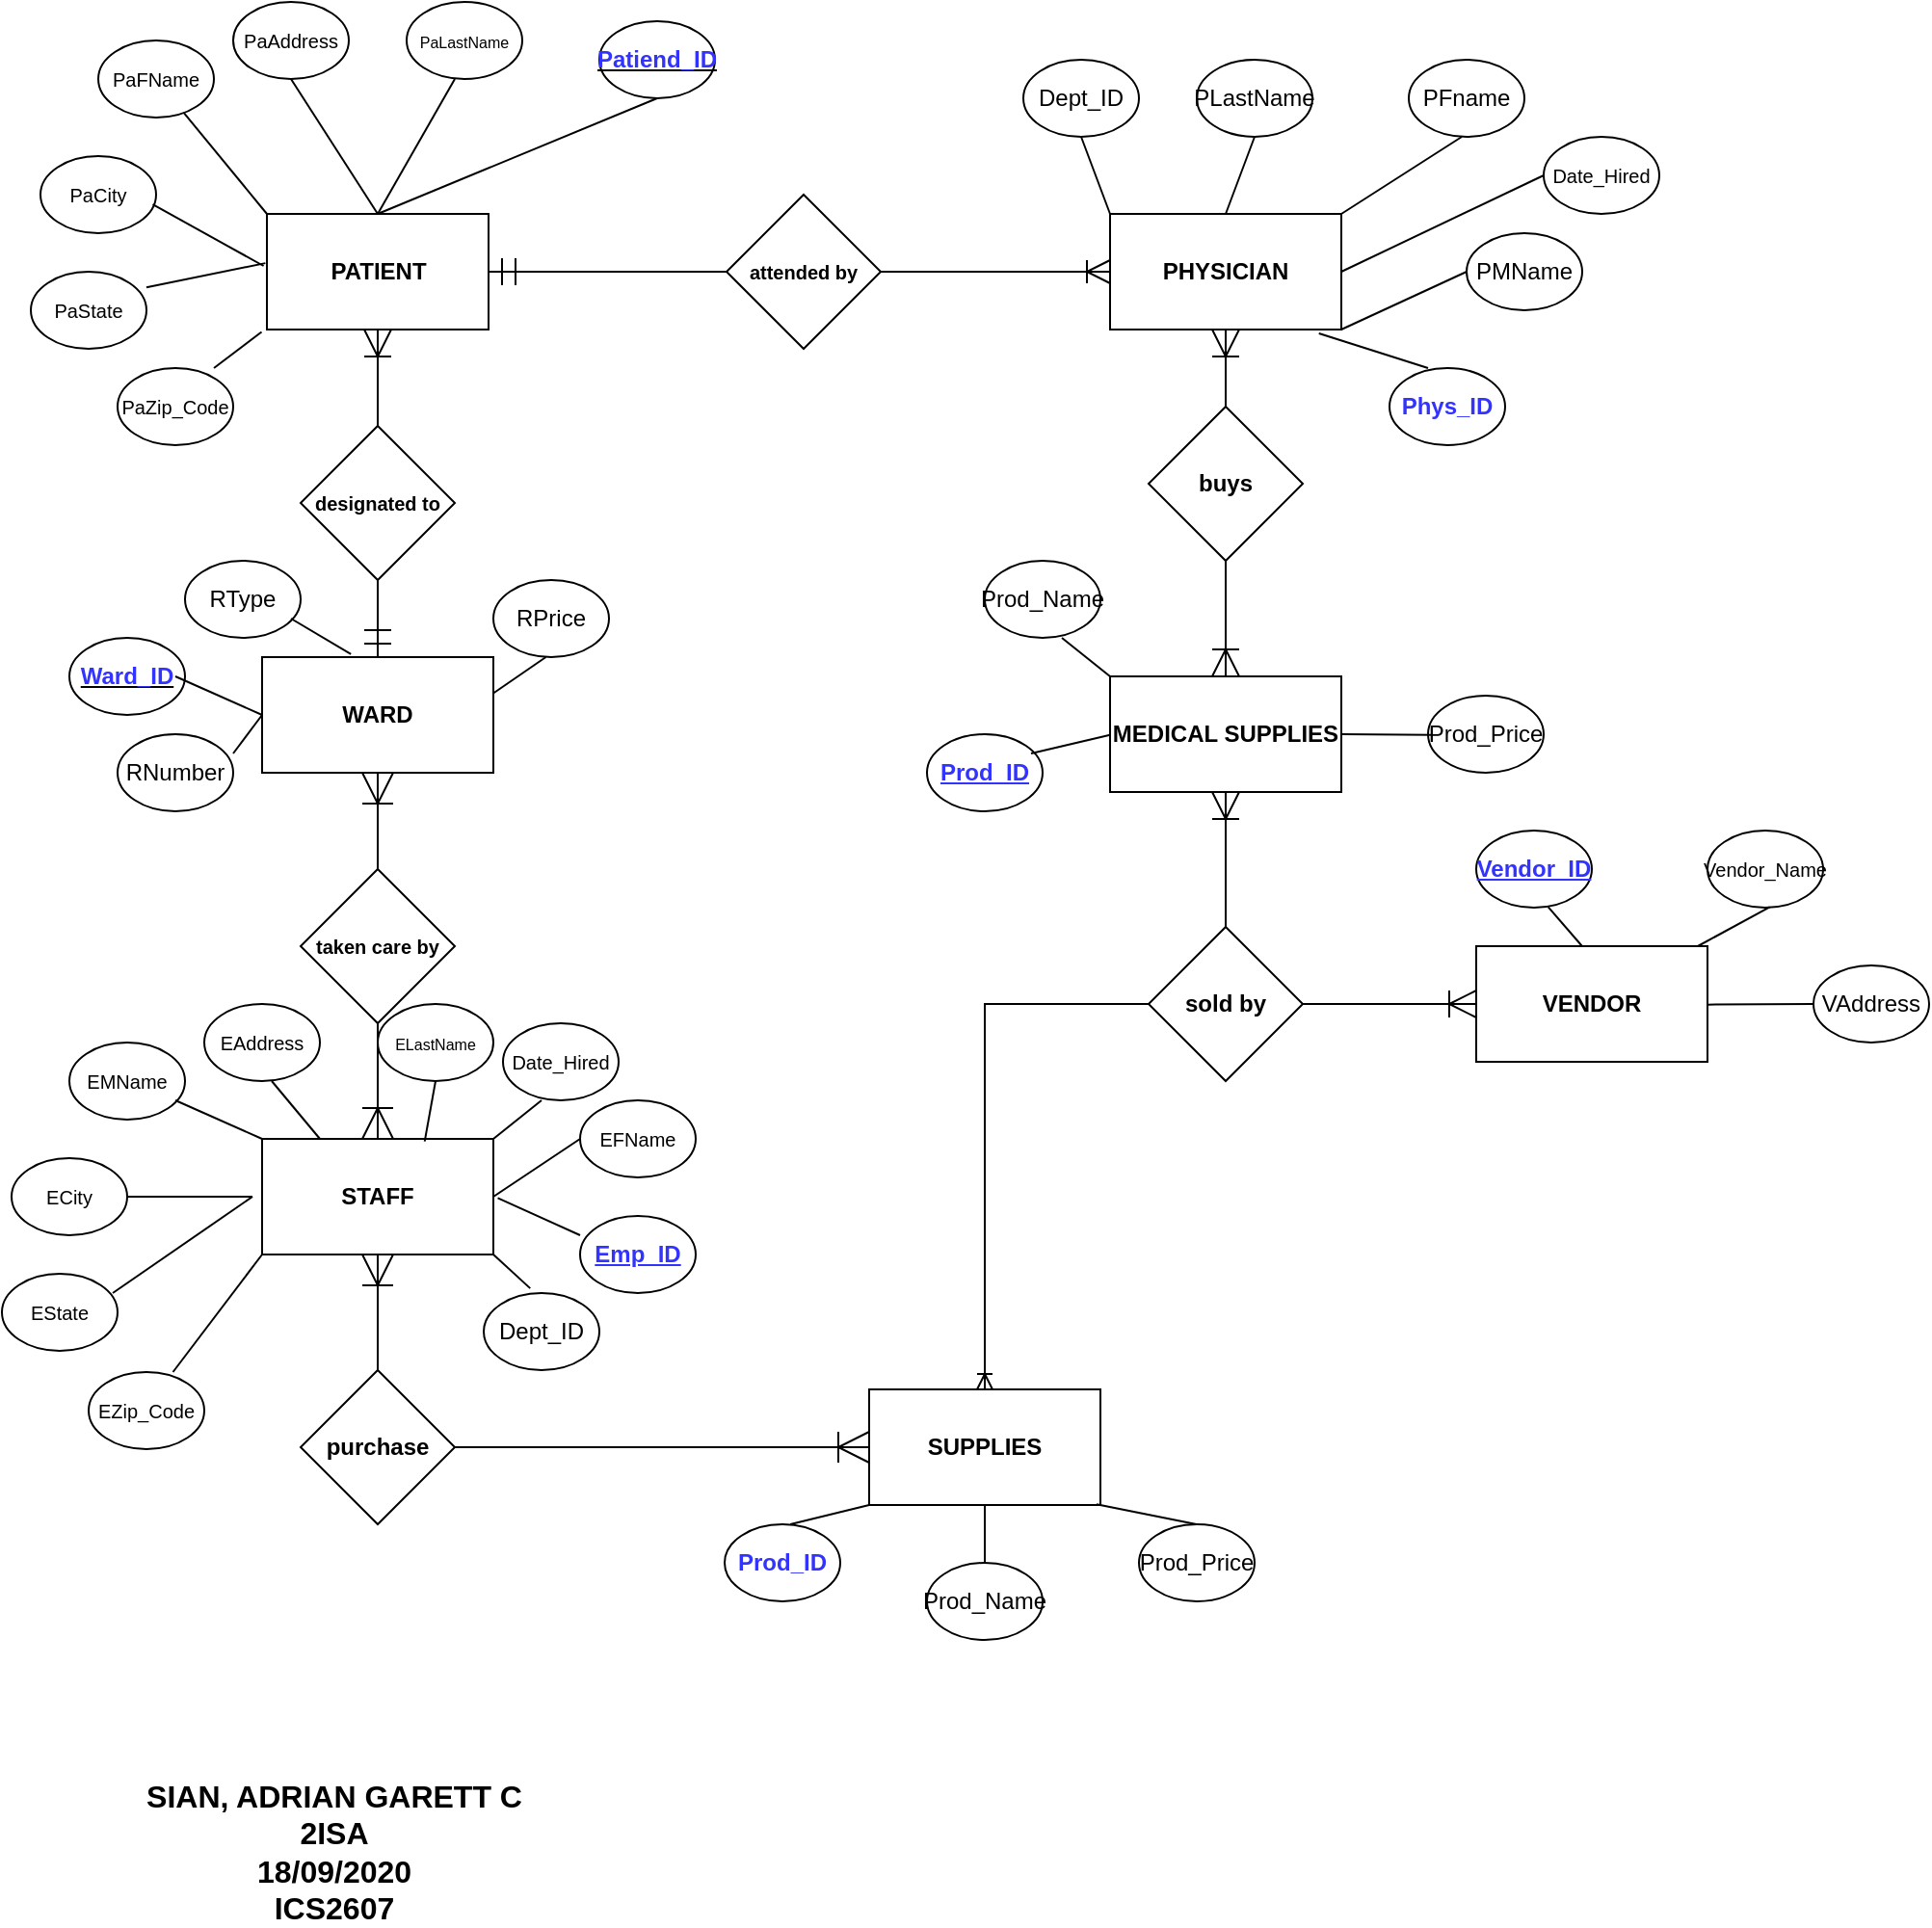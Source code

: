 <mxfile version="13.6.9" type="github"><diagram id="q1wp1DKyeS2xGu0oVxRe" name="Page-1"><mxGraphModel dx="813" dy="407" grid="1" gridSize="10" guides="1" tooltips="1" connect="1" arrows="1" fold="1" page="1" pageScale="1" pageWidth="1050" pageHeight="1100" math="0" shadow="0" extFonts="Permanent Marker^https://fonts.googleapis.com/css?family=Permanent+Marker"><root><mxCell id="0"/><mxCell id="1" parent="0"/><mxCell id="ufrBZIe7v6ch0GCvhATr-1" value="&lt;b&gt;PATIENT&lt;/b&gt;" style="rounded=0;whiteSpace=wrap;html=1;" vertex="1" parent="1"><mxGeometry x="147.5" y="140" width="115" height="60" as="geometry"/></mxCell><mxCell id="ufrBZIe7v6ch0GCvhATr-5" value="" style="edgeStyle=orthogonalEdgeStyle;rounded=0;orthogonalLoop=1;jettySize=auto;html=1;endArrow=ERoneToMany;endFill=0;startSize=17;endSize=10;" edge="1" parent="1" source="ufrBZIe7v6ch0GCvhATr-2" target="ufrBZIe7v6ch0GCvhATr-4"><mxGeometry relative="1" as="geometry"/></mxCell><mxCell id="ufrBZIe7v6ch0GCvhATr-6" style="edgeStyle=orthogonalEdgeStyle;rounded=0;jumpStyle=none;orthogonalLoop=1;jettySize=auto;html=1;entryX=1;entryY=0.5;entryDx=0;entryDy=0;shadow=0;endArrow=ERmandOne;endFill=0;strokeColor=#000000;endSize=12;" edge="1" parent="1" source="ufrBZIe7v6ch0GCvhATr-2" target="ufrBZIe7v6ch0GCvhATr-1"><mxGeometry relative="1" as="geometry"/></mxCell><mxCell id="ufrBZIe7v6ch0GCvhATr-2" value="&lt;span style=&quot;font-size: 10px&quot;&gt;&lt;b&gt;attended by&lt;/b&gt;&lt;/span&gt;" style="rhombus;whiteSpace=wrap;html=1;rounded=0;" vertex="1" parent="1"><mxGeometry x="386" y="130" width="80" height="80" as="geometry"/></mxCell><mxCell id="ufrBZIe7v6ch0GCvhATr-4" value="&lt;b&gt;PHYSICIAN&lt;/b&gt;" style="whiteSpace=wrap;html=1;rounded=0;" vertex="1" parent="1"><mxGeometry x="585" y="140" width="120" height="60" as="geometry"/></mxCell><mxCell id="ufrBZIe7v6ch0GCvhATr-15" style="edgeStyle=orthogonalEdgeStyle;rounded=0;jumpStyle=none;orthogonalLoop=1;jettySize=auto;html=1;entryX=0.5;entryY=1;entryDx=0;entryDy=0;shadow=0;endArrow=ERoneToMany;endFill=0;strokeColor=#000000;endSize=12;" edge="1" parent="1" source="ufrBZIe7v6ch0GCvhATr-11" target="ufrBZIe7v6ch0GCvhATr-1"><mxGeometry relative="1" as="geometry"/></mxCell><mxCell id="ufrBZIe7v6ch0GCvhATr-20" value="" style="edgeStyle=orthogonalEdgeStyle;rounded=0;jumpStyle=none;orthogonalLoop=1;jettySize=auto;html=1;shadow=0;endArrow=ERmandOne;endFill=0;strokeColor=#000000;endSize=12;" edge="1" parent="1" source="ufrBZIe7v6ch0GCvhATr-11" target="ufrBZIe7v6ch0GCvhATr-19"><mxGeometry relative="1" as="geometry"/></mxCell><mxCell id="ufrBZIe7v6ch0GCvhATr-11" value="&lt;b&gt;&lt;font style=&quot;font-size: 10px&quot;&gt;designated to&lt;/font&gt;&lt;/b&gt;" style="rhombus;whiteSpace=wrap;html=1;rounded=0;" vertex="1" parent="1"><mxGeometry x="165" y="250" width="80" height="80" as="geometry"/></mxCell><mxCell id="ufrBZIe7v6ch0GCvhATr-19" value="&lt;b&gt;WARD&lt;/b&gt;" style="whiteSpace=wrap;html=1;rounded=0;" vertex="1" parent="1"><mxGeometry x="145" y="370" width="120" height="60" as="geometry"/></mxCell><mxCell id="ufrBZIe7v6ch0GCvhATr-23" style="edgeStyle=orthogonalEdgeStyle;rounded=0;jumpStyle=none;orthogonalLoop=1;jettySize=auto;html=1;entryX=0.5;entryY=1;entryDx=0;entryDy=0;shadow=0;endArrow=ERoneToMany;endFill=0;strokeColor=#000000;endSize=14;" edge="1" parent="1" source="ufrBZIe7v6ch0GCvhATr-21" target="ufrBZIe7v6ch0GCvhATr-19"><mxGeometry relative="1" as="geometry"/></mxCell><mxCell id="ufrBZIe7v6ch0GCvhATr-26" value="" style="edgeStyle=orthogonalEdgeStyle;rounded=0;jumpStyle=none;orthogonalLoop=1;jettySize=auto;html=1;shadow=0;endArrow=ERoneToMany;endFill=0;strokeColor=#000000;endSize=14;" edge="1" parent="1" source="ufrBZIe7v6ch0GCvhATr-21" target="ufrBZIe7v6ch0GCvhATr-25"><mxGeometry relative="1" as="geometry"/></mxCell><mxCell id="ufrBZIe7v6ch0GCvhATr-21" value="&lt;font style=&quot;font-size: 10px&quot;&gt;taken care by&lt;/font&gt;" style="rhombus;whiteSpace=wrap;html=1;rounded=0;fontStyle=1" vertex="1" parent="1"><mxGeometry x="165" y="480" width="80" height="80" as="geometry"/></mxCell><mxCell id="ufrBZIe7v6ch0GCvhATr-25" value="STAFF" style="whiteSpace=wrap;html=1;rounded=0;fontStyle=1;" vertex="1" parent="1"><mxGeometry x="145" y="620" width="120" height="60" as="geometry"/></mxCell><mxCell id="ufrBZIe7v6ch0GCvhATr-56" style="edgeStyle=orthogonalEdgeStyle;rounded=0;jumpStyle=none;orthogonalLoop=1;jettySize=auto;html=1;shadow=0;startSize=17;endArrow=ERoneToMany;endFill=0;endSize=12;strokeColor=#000000;" edge="1" parent="1" source="ufrBZIe7v6ch0GCvhATr-35" target="ufrBZIe7v6ch0GCvhATr-38"><mxGeometry relative="1" as="geometry"/></mxCell><mxCell id="ufrBZIe7v6ch0GCvhATr-57" style="edgeStyle=orthogonalEdgeStyle;rounded=0;jumpStyle=none;orthogonalLoop=1;jettySize=auto;html=1;entryX=0.5;entryY=1;entryDx=0;entryDy=0;shadow=0;startSize=17;endArrow=ERoneToMany;endFill=0;endSize=12;strokeColor=#000000;" edge="1" parent="1" source="ufrBZIe7v6ch0GCvhATr-35" target="ufrBZIe7v6ch0GCvhATr-4"><mxGeometry relative="1" as="geometry"/></mxCell><mxCell id="ufrBZIe7v6ch0GCvhATr-35" value="&lt;b&gt;buys&lt;/b&gt;" style="rhombus;whiteSpace=wrap;html=1;rounded=0;" vertex="1" parent="1"><mxGeometry x="605" y="240" width="80" height="80" as="geometry"/></mxCell><mxCell id="ufrBZIe7v6ch0GCvhATr-38" value="&lt;b&gt;MEDICAL SUPPLIES&lt;/b&gt;" style="rounded=0;whiteSpace=wrap;html=1;strokeColor=#000000;" vertex="1" parent="1"><mxGeometry x="585" y="380" width="120" height="60" as="geometry"/></mxCell><mxCell id="ufrBZIe7v6ch0GCvhATr-45" value="" style="edgeStyle=orthogonalEdgeStyle;rounded=0;jumpStyle=none;orthogonalLoop=1;jettySize=auto;html=1;shadow=0;endArrow=ERoneToMany;endFill=0;strokeColor=#000000;endSize=12;" edge="1" parent="1" source="ufrBZIe7v6ch0GCvhATr-41" target="ufrBZIe7v6ch0GCvhATr-44"><mxGeometry relative="1" as="geometry"/></mxCell><mxCell id="ufrBZIe7v6ch0GCvhATr-53" style="edgeStyle=orthogonalEdgeStyle;rounded=0;jumpStyle=none;orthogonalLoop=1;jettySize=auto;html=1;shadow=0;endArrow=ERoneToMany;endFill=0;strokeColor=#000000;" edge="1" parent="1" source="ufrBZIe7v6ch0GCvhATr-41" target="ufrBZIe7v6ch0GCvhATr-51"><mxGeometry relative="1" as="geometry"/></mxCell><mxCell id="ufrBZIe7v6ch0GCvhATr-55" style="edgeStyle=orthogonalEdgeStyle;rounded=0;jumpStyle=none;orthogonalLoop=1;jettySize=auto;html=1;entryX=0.5;entryY=1;entryDx=0;entryDy=0;shadow=0;endArrow=ERoneToMany;endFill=0;strokeColor=#000000;endSize=12;" edge="1" parent="1" source="ufrBZIe7v6ch0GCvhATr-41" target="ufrBZIe7v6ch0GCvhATr-38"><mxGeometry relative="1" as="geometry"/></mxCell><mxCell id="ufrBZIe7v6ch0GCvhATr-41" value="&lt;b&gt;sold by&lt;/b&gt;" style="rhombus;whiteSpace=wrap;html=1;rounded=0;" vertex="1" parent="1"><mxGeometry x="605" y="510" width="80" height="80" as="geometry"/></mxCell><mxCell id="ufrBZIe7v6ch0GCvhATr-44" value="VENDOR" style="whiteSpace=wrap;html=1;rounded=0;fontStyle=1" vertex="1" parent="1"><mxGeometry x="775" y="520" width="120" height="60" as="geometry"/></mxCell><mxCell id="ufrBZIe7v6ch0GCvhATr-52" value="" style="edgeStyle=orthogonalEdgeStyle;rounded=0;jumpStyle=none;orthogonalLoop=1;jettySize=auto;html=1;shadow=0;endArrow=ERoneToMany;endFill=0;strokeColor=#000000;endSize=14;" edge="1" parent="1" source="ufrBZIe7v6ch0GCvhATr-48" target="ufrBZIe7v6ch0GCvhATr-51"><mxGeometry relative="1" as="geometry"/></mxCell><mxCell id="ufrBZIe7v6ch0GCvhATr-54" style="edgeStyle=orthogonalEdgeStyle;rounded=0;jumpStyle=none;orthogonalLoop=1;jettySize=auto;html=1;entryX=0.5;entryY=1;entryDx=0;entryDy=0;shadow=0;endArrow=ERoneToMany;endFill=0;strokeColor=#000000;endSize=14;" edge="1" parent="1" source="ufrBZIe7v6ch0GCvhATr-48" target="ufrBZIe7v6ch0GCvhATr-25"><mxGeometry relative="1" as="geometry"/></mxCell><mxCell id="ufrBZIe7v6ch0GCvhATr-48" value="purchase" style="rhombus;whiteSpace=wrap;html=1;rounded=0;fontStyle=1;" vertex="1" parent="1"><mxGeometry x="165" y="740" width="80" height="80" as="geometry"/></mxCell><mxCell id="ufrBZIe7v6ch0GCvhATr-51" value="SUPPLIES" style="whiteSpace=wrap;html=1;rounded=0;fontStyle=1;" vertex="1" parent="1"><mxGeometry x="460" y="750" width="120" height="60" as="geometry"/></mxCell><mxCell id="ufrBZIe7v6ch0GCvhATr-59" value="&lt;u&gt;&lt;font color=&quot;#3333ff&quot;&gt;Patiend_ID&lt;/font&gt;&lt;/u&gt;" style="ellipse;whiteSpace=wrap;html=1;strokeColor=#000000;fontStyle=1" vertex="1" parent="1"><mxGeometry x="320" y="40" width="60" height="40" as="geometry"/></mxCell><mxCell id="ufrBZIe7v6ch0GCvhATr-60" value="&lt;font style=&quot;font-size: 10px&quot;&gt;PaFName&lt;/font&gt;" style="ellipse;whiteSpace=wrap;html=1;strokeColor=#000000;fontStyle=0" vertex="1" parent="1"><mxGeometry x="60" y="50" width="60" height="40" as="geometry"/></mxCell><mxCell id="ufrBZIe7v6ch0GCvhATr-63" value="&lt;font style=&quot;font-size: 8px&quot;&gt;&lt;span&gt;PaLastName&lt;/span&gt;&lt;/font&gt;" style="ellipse;whiteSpace=wrap;html=1;strokeColor=#000000;fontStyle=0" vertex="1" parent="1"><mxGeometry x="220" y="30" width="60" height="40" as="geometry"/></mxCell><mxCell id="ufrBZIe7v6ch0GCvhATr-64" value="&lt;font style=&quot;font-size: 10px&quot;&gt;PaAddress&lt;/font&gt;" style="ellipse;whiteSpace=wrap;html=1;strokeColor=#000000;fontStyle=0" vertex="1" parent="1"><mxGeometry x="130" y="30" width="60" height="40" as="geometry"/></mxCell><mxCell id="ufrBZIe7v6ch0GCvhATr-65" value="&lt;font style=&quot;font-size: 10px&quot;&gt;PaCity&lt;/font&gt;" style="ellipse;whiteSpace=wrap;html=1;strokeColor=#000000;fontStyle=0" vertex="1" parent="1"><mxGeometry x="30" y="110" width="60" height="40" as="geometry"/></mxCell><mxCell id="ufrBZIe7v6ch0GCvhATr-66" value="&lt;font style=&quot;font-size: 10px&quot;&gt;PaState&lt;br&gt;&lt;/font&gt;" style="ellipse;whiteSpace=wrap;html=1;strokeColor=#000000;fontStyle=0" vertex="1" parent="1"><mxGeometry x="25" y="170" width="60" height="40" as="geometry"/></mxCell><mxCell id="ufrBZIe7v6ch0GCvhATr-67" value="&lt;font style=&quot;font-size: 10px&quot;&gt;PaZip_Code&lt;br&gt;&lt;/font&gt;" style="ellipse;whiteSpace=wrap;html=1;strokeColor=#000000;fontStyle=0" vertex="1" parent="1"><mxGeometry x="70" y="220" width="60" height="40" as="geometry"/></mxCell><mxCell id="ufrBZIe7v6ch0GCvhATr-95" value="" style="endArrow=none;html=1;shadow=0;strokeColor=#000000;exitX=0.5;exitY=1;exitDx=0;exitDy=0;entryX=0.5;entryY=0;entryDx=0;entryDy=0;endFill=0;" edge="1" parent="1" source="ufrBZIe7v6ch0GCvhATr-64" target="ufrBZIe7v6ch0GCvhATr-1"><mxGeometry width="50" height="50" relative="1" as="geometry"><mxPoint x="160" y="140" as="sourcePoint"/><mxPoint x="210" y="90" as="targetPoint"/></mxGeometry></mxCell><mxCell id="ufrBZIe7v6ch0GCvhATr-97" value="" style="endArrow=none;html=1;shadow=0;strokeColor=#000000;exitX=0.5;exitY=1;exitDx=0;exitDy=0;entryX=0.5;entryY=0;entryDx=0;entryDy=0;endFill=0;" edge="1" parent="1" target="ufrBZIe7v6ch0GCvhATr-1"><mxGeometry width="50" height="50" relative="1" as="geometry"><mxPoint x="245" y="70" as="sourcePoint"/><mxPoint x="292.5" y="140.0" as="targetPoint"/></mxGeometry></mxCell><mxCell id="ufrBZIe7v6ch0GCvhATr-98" value="" style="endArrow=none;html=1;shadow=0;strokeColor=#000000;exitX=0.5;exitY=1;exitDx=0;exitDy=0;entryX=0.5;entryY=0;entryDx=0;entryDy=0;endFill=0;" edge="1" parent="1" target="ufrBZIe7v6ch0GCvhATr-1"><mxGeometry width="50" height="50" relative="1" as="geometry"><mxPoint x="350" y="80" as="sourcePoint"/><mxPoint x="397.5" y="150.0" as="targetPoint"/></mxGeometry></mxCell><mxCell id="ufrBZIe7v6ch0GCvhATr-99" value="" style="endArrow=none;html=1;shadow=0;strokeColor=#000000;entryX=0;entryY=0;entryDx=0;entryDy=0;endFill=0;" edge="1" parent="1" source="ufrBZIe7v6ch0GCvhATr-60" target="ufrBZIe7v6ch0GCvhATr-1"><mxGeometry width="50" height="50" relative="1" as="geometry"><mxPoint x="110" y="80" as="sourcePoint"/><mxPoint x="157.5" y="150.0" as="targetPoint"/></mxGeometry></mxCell><mxCell id="ufrBZIe7v6ch0GCvhATr-100" value="" style="endArrow=none;html=1;shadow=0;strokeColor=#000000;entryX=-0.015;entryY=0.45;entryDx=0;entryDy=0;endFill=0;entryPerimeter=0;exitX=0.971;exitY=0.627;exitDx=0;exitDy=0;exitPerimeter=0;" edge="1" parent="1" source="ufrBZIe7v6ch0GCvhATr-65" target="ufrBZIe7v6ch0GCvhATr-1"><mxGeometry width="50" height="50" relative="1" as="geometry"><mxPoint x="90.001" y="129.996" as="sourcePoint"/><mxPoint x="135.04" y="182.66" as="targetPoint"/></mxGeometry></mxCell><mxCell id="ufrBZIe7v6ch0GCvhATr-101" value="" style="endArrow=none;html=1;shadow=0;strokeColor=#000000;endFill=0;exitX=0.971;exitY=0.627;exitDx=0;exitDy=0;exitPerimeter=0;entryX=-0.007;entryY=0.426;entryDx=0;entryDy=0;entryPerimeter=0;" edge="1" parent="1" target="ufrBZIe7v6ch0GCvhATr-1"><mxGeometry width="50" height="50" relative="1" as="geometry"><mxPoint x="84.98" y="178.08" as="sourcePoint"/><mxPoint x="145" y="170" as="targetPoint"/></mxGeometry></mxCell><mxCell id="ufrBZIe7v6ch0GCvhATr-102" value="" style="endArrow=none;html=1;shadow=0;strokeColor=#000000;entryX=-0.024;entryY=1.021;entryDx=0;entryDy=0;endFill=0;entryPerimeter=0;exitX=0.971;exitY=0.627;exitDx=0;exitDy=0;exitPerimeter=0;" edge="1" parent="1" target="ufrBZIe7v6ch0GCvhATr-1"><mxGeometry width="50" height="50" relative="1" as="geometry"><mxPoint x="120.0" y="220.0" as="sourcePoint"/><mxPoint x="180.015" y="251.92" as="targetPoint"/></mxGeometry></mxCell><mxCell id="ufrBZIe7v6ch0GCvhATr-103" value="&lt;u&gt;&lt;font color=&quot;#3333ff&quot;&gt;&lt;span&gt;Ward_ID&lt;/span&gt;&lt;/font&gt;&lt;/u&gt;" style="ellipse;whiteSpace=wrap;html=1;strokeColor=#000000;fontStyle=1" vertex="1" parent="1"><mxGeometry x="45" y="360" width="60" height="40" as="geometry"/></mxCell><mxCell id="ufrBZIe7v6ch0GCvhATr-104" value="RNumber" style="ellipse;whiteSpace=wrap;html=1;strokeColor=#000000;fontStyle=0" vertex="1" parent="1"><mxGeometry x="70" y="410" width="60" height="40" as="geometry"/></mxCell><mxCell id="ufrBZIe7v6ch0GCvhATr-105" value="RType" style="ellipse;whiteSpace=wrap;html=1;strokeColor=#000000;" vertex="1" parent="1"><mxGeometry x="105" y="320" width="60" height="40" as="geometry"/></mxCell><mxCell id="ufrBZIe7v6ch0GCvhATr-106" value="RPrice" style="ellipse;whiteSpace=wrap;html=1;strokeColor=#000000;" vertex="1" parent="1"><mxGeometry x="265" y="330" width="60" height="40" as="geometry"/></mxCell><mxCell id="ufrBZIe7v6ch0GCvhATr-107" value="" style="endArrow=none;html=1;shadow=0;strokeColor=#000000;entryX=-0.024;entryY=1.021;entryDx=0;entryDy=0;endFill=0;entryPerimeter=0;exitX=0.971;exitY=0.627;exitDx=0;exitDy=0;exitPerimeter=0;" edge="1" parent="1"><mxGeometry width="50" height="50" relative="1" as="geometry"><mxPoint x="265" y="388.74" as="sourcePoint"/><mxPoint x="292.24" y="370" as="targetPoint"/></mxGeometry></mxCell><mxCell id="ufrBZIe7v6ch0GCvhATr-108" value="" style="endArrow=none;html=1;shadow=0;strokeColor=#000000;endFill=0;exitX=0.971;exitY=0.627;exitDx=0;exitDy=0;exitPerimeter=0;entryX=0;entryY=0.5;entryDx=0;entryDy=0;" edge="1" parent="1" target="ufrBZIe7v6ch0GCvhATr-19"><mxGeometry width="50" height="50" relative="1" as="geometry"><mxPoint x="100" y="380" as="sourcePoint"/><mxPoint x="140" y="400" as="targetPoint"/></mxGeometry></mxCell><mxCell id="ufrBZIe7v6ch0GCvhATr-109" value="" style="endArrow=none;html=1;shadow=0;strokeColor=#000000;endFill=0;exitX=0.971;exitY=0.627;exitDx=0;exitDy=0;exitPerimeter=0;entryX=0.384;entryY=-0.026;entryDx=0;entryDy=0;entryPerimeter=0;" edge="1" parent="1" target="ufrBZIe7v6ch0GCvhATr-19"><mxGeometry width="50" height="50" relative="1" as="geometry"><mxPoint x="160" y="350" as="sourcePoint"/><mxPoint x="200" y="370" as="targetPoint"/></mxGeometry></mxCell><mxCell id="ufrBZIe7v6ch0GCvhATr-110" value="" style="endArrow=none;html=1;shadow=0;strokeColor=#000000;endFill=0;exitX=0.971;exitY=0.627;exitDx=0;exitDy=0;exitPerimeter=0;entryX=0;entryY=0.5;entryDx=0;entryDy=0;" edge="1" parent="1" target="ufrBZIe7v6ch0GCvhATr-19"><mxGeometry width="50" height="50" relative="1" as="geometry"><mxPoint x="130" y="420" as="sourcePoint"/><mxPoint x="170" y="440" as="targetPoint"/></mxGeometry></mxCell><mxCell id="ufrBZIe7v6ch0GCvhATr-111" value="&lt;font style=&quot;font-size: 10px&quot;&gt;EMName&lt;/font&gt;" style="ellipse;whiteSpace=wrap;html=1;strokeColor=#000000;fontStyle=0" vertex="1" parent="1"><mxGeometry x="45" y="570" width="60" height="40" as="geometry"/></mxCell><mxCell id="ufrBZIe7v6ch0GCvhATr-112" value="&lt;font style=&quot;font-size: 8px&quot;&gt;&lt;span&gt;ELastName&lt;/span&gt;&lt;/font&gt;" style="ellipse;whiteSpace=wrap;html=1;strokeColor=#000000;fontStyle=0" vertex="1" parent="1"><mxGeometry x="205" y="550" width="60" height="40" as="geometry"/></mxCell><mxCell id="ufrBZIe7v6ch0GCvhATr-113" value="&lt;font style=&quot;font-size: 10px&quot;&gt;EAddress&lt;/font&gt;" style="ellipse;whiteSpace=wrap;html=1;strokeColor=#000000;fontStyle=0" vertex="1" parent="1"><mxGeometry x="115" y="550" width="60" height="40" as="geometry"/></mxCell><mxCell id="ufrBZIe7v6ch0GCvhATr-114" value="&lt;font style=&quot;font-size: 10px&quot;&gt;ECity&lt;/font&gt;" style="ellipse;whiteSpace=wrap;html=1;strokeColor=#000000;fontStyle=0" vertex="1" parent="1"><mxGeometry x="15" y="630" width="60" height="40" as="geometry"/></mxCell><mxCell id="ufrBZIe7v6ch0GCvhATr-115" value="&lt;font style=&quot;font-size: 10px&quot;&gt;EState&lt;br&gt;&lt;/font&gt;" style="ellipse;whiteSpace=wrap;html=1;strokeColor=#000000;fontStyle=0" vertex="1" parent="1"><mxGeometry x="10" y="690" width="60" height="40" as="geometry"/></mxCell><mxCell id="ufrBZIe7v6ch0GCvhATr-116" value="&lt;font style=&quot;font-size: 10px&quot;&gt;EZip_Code&lt;br&gt;&lt;/font&gt;" style="ellipse;whiteSpace=wrap;html=1;strokeColor=#000000;fontStyle=0" vertex="1" parent="1"><mxGeometry x="55" y="741" width="60" height="40" as="geometry"/></mxCell><mxCell id="ufrBZIe7v6ch0GCvhATr-117" value="&lt;font style=&quot;font-size: 10px&quot;&gt;EFName&lt;/font&gt;" style="ellipse;whiteSpace=wrap;html=1;strokeColor=#000000;fontStyle=0" vertex="1" parent="1"><mxGeometry x="310" y="600" width="60" height="40" as="geometry"/></mxCell><mxCell id="ufrBZIe7v6ch0GCvhATr-118" value="&lt;font color=&quot;#3333ff&quot;&gt;&lt;span&gt;&lt;u&gt;Emp_ID&lt;/u&gt;&lt;/span&gt;&lt;/font&gt;" style="ellipse;whiteSpace=wrap;html=1;strokeColor=#000000;fontStyle=1" vertex="1" parent="1"><mxGeometry x="310" y="660" width="60" height="40" as="geometry"/></mxCell><mxCell id="ufrBZIe7v6ch0GCvhATr-119" value="&lt;span&gt;Dept_ID&lt;/span&gt;" style="ellipse;whiteSpace=wrap;html=1;strokeColor=#000000;fontStyle=0" vertex="1" parent="1"><mxGeometry x="260" y="700" width="60" height="40" as="geometry"/></mxCell><mxCell id="ufrBZIe7v6ch0GCvhATr-120" value="&lt;font style=&quot;font-size: 10px&quot;&gt;Date_Hired&lt;br&gt;&lt;/font&gt;" style="ellipse;whiteSpace=wrap;html=1;strokeColor=#000000;fontStyle=0" vertex="1" parent="1"><mxGeometry x="270" y="560" width="60" height="40" as="geometry"/></mxCell><mxCell id="ufrBZIe7v6ch0GCvhATr-121" value="" style="endArrow=none;html=1;shadow=0;strokeColor=#000000;endFill=0;exitX=0.971;exitY=0.627;exitDx=0;exitDy=0;exitPerimeter=0;" edge="1" parent="1"><mxGeometry width="50" height="50" relative="1" as="geometry"><mxPoint x="75" y="650" as="sourcePoint"/><mxPoint x="140" y="650" as="targetPoint"/></mxGeometry></mxCell><mxCell id="ufrBZIe7v6ch0GCvhATr-122" value="" style="endArrow=none;html=1;shadow=0;strokeColor=#000000;endFill=0;exitX=0.971;exitY=0.627;exitDx=0;exitDy=0;exitPerimeter=0;entryX=0;entryY=0.5;entryDx=0;entryDy=0;" edge="1" parent="1"><mxGeometry width="50" height="50" relative="1" as="geometry"><mxPoint x="100" y="600" as="sourcePoint"/><mxPoint x="145" y="620" as="targetPoint"/></mxGeometry></mxCell><mxCell id="ufrBZIe7v6ch0GCvhATr-123" value="" style="endArrow=none;html=1;shadow=0;strokeColor=#000000;endFill=0;exitX=0.971;exitY=0.627;exitDx=0;exitDy=0;exitPerimeter=0;entryX=0.25;entryY=0;entryDx=0;entryDy=0;" edge="1" parent="1" target="ufrBZIe7v6ch0GCvhATr-25"><mxGeometry width="50" height="50" relative="1" as="geometry"><mxPoint x="150" y="590" as="sourcePoint"/><mxPoint x="195" y="610" as="targetPoint"/></mxGeometry></mxCell><mxCell id="ufrBZIe7v6ch0GCvhATr-124" value="" style="endArrow=none;html=1;shadow=0;strokeColor=#000000;endFill=0;exitX=0.971;exitY=0.627;exitDx=0;exitDy=0;exitPerimeter=0;" edge="1" parent="1"><mxGeometry width="50" height="50" relative="1" as="geometry"><mxPoint x="67.5" y="700" as="sourcePoint"/><mxPoint x="140" y="650" as="targetPoint"/></mxGeometry></mxCell><mxCell id="ufrBZIe7v6ch0GCvhATr-125" value="" style="endArrow=none;html=1;shadow=0;strokeColor=#000000;endFill=0;exitX=0.971;exitY=0.627;exitDx=0;exitDy=0;exitPerimeter=0;entryX=0;entryY=1;entryDx=0;entryDy=0;" edge="1" parent="1" target="ufrBZIe7v6ch0GCvhATr-25"><mxGeometry width="50" height="50" relative="1" as="geometry"><mxPoint x="98.75" y="741" as="sourcePoint"/><mxPoint x="171.25" y="691" as="targetPoint"/></mxGeometry></mxCell><mxCell id="ufrBZIe7v6ch0GCvhATr-126" value="" style="endArrow=none;html=1;shadow=0;strokeColor=#000000;endFill=0;exitX=0.402;exitY=-0.061;exitDx=0;exitDy=0;exitPerimeter=0;entryX=1;entryY=1;entryDx=0;entryDy=0;" edge="1" parent="1" source="ufrBZIe7v6ch0GCvhATr-119" target="ufrBZIe7v6ch0GCvhATr-25"><mxGeometry width="50" height="50" relative="1" as="geometry"><mxPoint x="265" y="690" as="sourcePoint"/><mxPoint x="311.25" y="629" as="targetPoint"/></mxGeometry></mxCell><mxCell id="ufrBZIe7v6ch0GCvhATr-127" value="" style="endArrow=none;html=1;shadow=0;strokeColor=#000000;endFill=0;exitX=0.402;exitY=-0.061;exitDx=0;exitDy=0;exitPerimeter=0;entryX=1.019;entryY=0.511;entryDx=0;entryDy=0;entryPerimeter=0;" edge="1" parent="1" target="ufrBZIe7v6ch0GCvhATr-25"><mxGeometry width="50" height="50" relative="1" as="geometry"><mxPoint x="310.0" y="670" as="sourcePoint"/><mxPoint x="290.88" y="652.44" as="targetPoint"/></mxGeometry></mxCell><mxCell id="ufrBZIe7v6ch0GCvhATr-128" value="" style="endArrow=none;html=1;shadow=0;strokeColor=#000000;endFill=0;exitX=0.402;exitY=-0.061;exitDx=0;exitDy=0;exitPerimeter=0;" edge="1" parent="1"><mxGeometry width="50" height="50" relative="1" as="geometry"><mxPoint x="310.0" y="620" as="sourcePoint"/><mxPoint x="265" y="650" as="targetPoint"/></mxGeometry></mxCell><mxCell id="ufrBZIe7v6ch0GCvhATr-129" value="" style="endArrow=none;html=1;shadow=0;strokeColor=#000000;endFill=0;exitX=0.402;exitY=-0.061;exitDx=0;exitDy=0;exitPerimeter=0;entryX=1;entryY=0;entryDx=0;entryDy=0;" edge="1" parent="1" target="ufrBZIe7v6ch0GCvhATr-25"><mxGeometry width="50" height="50" relative="1" as="geometry"><mxPoint x="290.0" y="600" as="sourcePoint"/><mxPoint x="245" y="630" as="targetPoint"/></mxGeometry></mxCell><mxCell id="ufrBZIe7v6ch0GCvhATr-130" value="" style="endArrow=none;html=1;shadow=0;strokeColor=#000000;endFill=0;exitX=0.5;exitY=1;exitDx=0;exitDy=0;entryX=0.703;entryY=0.022;entryDx=0;entryDy=0;entryPerimeter=0;" edge="1" parent="1" source="ufrBZIe7v6ch0GCvhATr-112" target="ufrBZIe7v6ch0GCvhATr-25"><mxGeometry width="50" height="50" relative="1" as="geometry"><mxPoint x="245.0" y="590" as="sourcePoint"/><mxPoint x="220" y="610" as="targetPoint"/></mxGeometry></mxCell><mxCell id="ufrBZIe7v6ch0GCvhATr-131" value="&lt;span&gt;&lt;font color=&quot;#3333ff&quot;&gt;Prod_ID&lt;/font&gt;&lt;/span&gt;" style="ellipse;whiteSpace=wrap;html=1;strokeColor=#000000;fontStyle=1" vertex="1" parent="1"><mxGeometry x="385" y="820" width="60" height="40" as="geometry"/></mxCell><mxCell id="ufrBZIe7v6ch0GCvhATr-132" value="Prod_Name" style="ellipse;whiteSpace=wrap;html=1;strokeColor=#000000;fontStyle=0" vertex="1" parent="1"><mxGeometry x="490" y="840" width="60" height="40" as="geometry"/></mxCell><mxCell id="ufrBZIe7v6ch0GCvhATr-133" value="Prod_Price" style="ellipse;whiteSpace=wrap;html=1;strokeColor=#000000;" vertex="1" parent="1"><mxGeometry x="600" y="820" width="60" height="40" as="geometry"/></mxCell><mxCell id="ufrBZIe7v6ch0GCvhATr-135" value="" style="endArrow=none;html=1;shadow=0;strokeColor=#000000;endFill=0;exitX=0.402;exitY=-0.061;exitDx=0;exitDy=0;exitPerimeter=0;entryX=0;entryY=1;entryDx=0;entryDy=0;" edge="1" parent="1" target="ufrBZIe7v6ch0GCvhATr-51"><mxGeometry width="50" height="50" relative="1" as="geometry"><mxPoint x="419.12" y="820" as="sourcePoint"/><mxPoint x="400" y="802.44" as="targetPoint"/><Array as="points"/></mxGeometry></mxCell><mxCell id="ufrBZIe7v6ch0GCvhATr-136" value="" style="endArrow=none;html=1;shadow=0;strokeColor=#000000;endFill=0;exitX=0.402;exitY=-0.061;exitDx=0;exitDy=0;exitPerimeter=0;entryX=0.5;entryY=1;entryDx=0;entryDy=0;" edge="1" parent="1" target="ufrBZIe7v6ch0GCvhATr-51"><mxGeometry width="50" height="50" relative="1" as="geometry"><mxPoint x="520.0" y="840" as="sourcePoint"/><mxPoint x="560.88" y="830" as="targetPoint"/><Array as="points"/></mxGeometry></mxCell><mxCell id="ufrBZIe7v6ch0GCvhATr-137" value="" style="endArrow=none;html=1;shadow=0;strokeColor=#000000;endFill=0;exitX=0.402;exitY=-0.061;exitDx=0;exitDy=0;exitPerimeter=0;entryX=0.983;entryY=0.994;entryDx=0;entryDy=0;entryPerimeter=0;" edge="1" parent="1" target="ufrBZIe7v6ch0GCvhATr-51"><mxGeometry width="50" height="50" relative="1" as="geometry"><mxPoint x="629.83" y="820" as="sourcePoint"/><mxPoint x="629.83" y="790" as="targetPoint"/><Array as="points"/></mxGeometry></mxCell><mxCell id="ufrBZIe7v6ch0GCvhATr-138" value="&lt;font color=&quot;#3333ff&quot;&gt;&lt;u&gt;&lt;b&gt;Prod_ID&lt;/b&gt;&lt;/u&gt;&lt;/font&gt;" style="ellipse;whiteSpace=wrap;html=1;strokeColor=#000000;fontStyle=0" vertex="1" parent="1"><mxGeometry x="490" y="410" width="60" height="40" as="geometry"/></mxCell><mxCell id="ufrBZIe7v6ch0GCvhATr-139" value="Prod_Name" style="ellipse;whiteSpace=wrap;html=1;strokeColor=#000000;fontStyle=0" vertex="1" parent="1"><mxGeometry x="520" y="320" width="60" height="40" as="geometry"/></mxCell><mxCell id="ufrBZIe7v6ch0GCvhATr-140" value="Prod_Price" style="ellipse;whiteSpace=wrap;html=1;strokeColor=#000000;" vertex="1" parent="1"><mxGeometry x="750" y="390" width="60" height="40" as="geometry"/></mxCell><mxCell id="ufrBZIe7v6ch0GCvhATr-141" value="" style="endArrow=none;html=1;shadow=0;strokeColor=#000000;endFill=0;entryX=0;entryY=1;entryDx=0;entryDy=0;" edge="1" parent="1"><mxGeometry width="50" height="50" relative="1" as="geometry"><mxPoint x="544" y="420" as="sourcePoint"/><mxPoint x="585" y="410.36" as="targetPoint"/><Array as="points"/></mxGeometry></mxCell><mxCell id="ufrBZIe7v6ch0GCvhATr-142" value="" style="endArrow=none;html=1;shadow=0;strokeColor=#000000;endFill=0;exitX=0;exitY=0;exitDx=0;exitDy=0;entryX=0.5;entryY=1;entryDx=0;entryDy=0;" edge="1" parent="1" source="ufrBZIe7v6ch0GCvhATr-38"><mxGeometry width="50" height="50" relative="1" as="geometry"><mxPoint x="560.0" y="390" as="sourcePoint"/><mxPoint x="560" y="360" as="targetPoint"/><Array as="points"/></mxGeometry></mxCell><mxCell id="ufrBZIe7v6ch0GCvhATr-143" value="" style="endArrow=none;html=1;shadow=0;strokeColor=#000000;endFill=0;exitX=0.402;exitY=-0.061;exitDx=0;exitDy=0;exitPerimeter=0;entryX=1;entryY=0.5;entryDx=0;entryDy=0;" edge="1" parent="1" target="ufrBZIe7v6ch0GCvhATr-38"><mxGeometry width="50" height="50" relative="1" as="geometry"><mxPoint x="752.33" y="410.36" as="sourcePoint"/><mxPoint x="700.46" y="400.0" as="targetPoint"/><Array as="points"/></mxGeometry></mxCell><mxCell id="ufrBZIe7v6ch0GCvhATr-144" value="&lt;b&gt;&lt;font color=&quot;#3333ff&quot;&gt;&lt;u&gt;Vendor_ID&lt;/u&gt;&lt;/font&gt;&lt;/b&gt;" style="ellipse;whiteSpace=wrap;html=1;strokeColor=#000000;fontStyle=0" vertex="1" parent="1"><mxGeometry x="775" y="460" width="60" height="40" as="geometry"/></mxCell><mxCell id="ufrBZIe7v6ch0GCvhATr-145" value="&lt;font style=&quot;font-size: 10px&quot;&gt;Vendor_Name&lt;/font&gt;" style="ellipse;whiteSpace=wrap;html=1;strokeColor=#000000;fontStyle=0" vertex="1" parent="1"><mxGeometry x="895" y="460" width="60" height="40" as="geometry"/></mxCell><mxCell id="ufrBZIe7v6ch0GCvhATr-146" value="VAddress" style="ellipse;whiteSpace=wrap;html=1;strokeColor=#000000;" vertex="1" parent="1"><mxGeometry x="950" y="530" width="60" height="40" as="geometry"/></mxCell><mxCell id="ufrBZIe7v6ch0GCvhATr-150" value="" style="endArrow=none;html=1;shadow=0;strokeColor=#000000;endFill=0;exitX=0.402;exitY=-0.061;exitDx=0;exitDy=0;exitPerimeter=0;entryX=0.958;entryY=0;entryDx=0;entryDy=0;entryPerimeter=0;" edge="1" parent="1" target="ufrBZIe7v6ch0GCvhATr-44"><mxGeometry width="50" height="50" relative="1" as="geometry"><mxPoint x="927.33" y="499.67" as="sourcePoint"/><mxPoint x="880" y="499.31" as="targetPoint"/><Array as="points"/></mxGeometry></mxCell><mxCell id="ufrBZIe7v6ch0GCvhATr-151" value="" style="endArrow=none;html=1;shadow=0;strokeColor=#000000;endFill=0;exitX=0;exitY=0.5;exitDx=0;exitDy=0;entryX=0.958;entryY=0;entryDx=0;entryDy=0;entryPerimeter=0;" edge="1" parent="1" source="ufrBZIe7v6ch0GCvhATr-146"><mxGeometry width="50" height="50" relative="1" as="geometry"><mxPoint x="932.37" y="530.0" as="sourcePoint"/><mxPoint x="895" y="550.33" as="targetPoint"/><Array as="points"/></mxGeometry></mxCell><mxCell id="ufrBZIe7v6ch0GCvhATr-152" value="" style="endArrow=none;html=1;shadow=0;strokeColor=#000000;endFill=0;exitX=0.402;exitY=-0.061;exitDx=0;exitDy=0;exitPerimeter=0;entryX=0.458;entryY=0;entryDx=0;entryDy=0;entryPerimeter=0;" edge="1" parent="1" target="ufrBZIe7v6ch0GCvhATr-44"><mxGeometry width="50" height="50" relative="1" as="geometry"><mxPoint x="812.37" y="499.67" as="sourcePoint"/><mxPoint x="775" y="520" as="targetPoint"/><Array as="points"/></mxGeometry></mxCell><mxCell id="ufrBZIe7v6ch0GCvhATr-153" value="Phys_ID" style="ellipse;whiteSpace=wrap;html=1;fontStyle=1;fontColor=#3333FF;" vertex="1" parent="1"><mxGeometry x="730" y="220" width="60" height="40" as="geometry"/></mxCell><mxCell id="ufrBZIe7v6ch0GCvhATr-154" value="PLastName" style="ellipse;whiteSpace=wrap;html=1;strokeColor=#000000;fontStyle=0" vertex="1" parent="1"><mxGeometry x="630" y="60" width="60" height="40" as="geometry"/></mxCell><mxCell id="ufrBZIe7v6ch0GCvhATr-155" value="PFname" style="ellipse;whiteSpace=wrap;html=1;strokeColor=#000000;" vertex="1" parent="1"><mxGeometry x="740" y="60" width="60" height="40" as="geometry"/></mxCell><mxCell id="ufrBZIe7v6ch0GCvhATr-156" value="PMName" style="ellipse;whiteSpace=wrap;html=1;strokeColor=#000000;fontStyle=0" vertex="1" parent="1"><mxGeometry x="770" y="150" width="60" height="40" as="geometry"/></mxCell><mxCell id="ufrBZIe7v6ch0GCvhATr-157" value="&lt;font style=&quot;font-size: 10px&quot;&gt;Date_Hired&lt;/font&gt;" style="ellipse;whiteSpace=wrap;html=1;strokeColor=#000000;fontStyle=0" vertex="1" parent="1"><mxGeometry x="810" y="100" width="60" height="40" as="geometry"/></mxCell><mxCell id="ufrBZIe7v6ch0GCvhATr-158" value="Dept_ID" style="ellipse;whiteSpace=wrap;html=1;strokeColor=#000000;" vertex="1" parent="1"><mxGeometry x="540" y="60" width="60" height="40" as="geometry"/></mxCell><mxCell id="ufrBZIe7v6ch0GCvhATr-160" value="" style="endArrow=none;html=1;shadow=0;strokeColor=#000000;endFill=0;exitX=0.5;exitY=1;exitDx=0;exitDy=0;entryX=0;entryY=0;entryDx=0;entryDy=0;" edge="1" parent="1" source="ufrBZIe7v6ch0GCvhATr-158" target="ufrBZIe7v6ch0GCvhATr-4"><mxGeometry width="50" height="50" relative="1" as="geometry"><mxPoint x="600.0" y="110.36" as="sourcePoint"/><mxPoint x="552.67" y="110" as="targetPoint"/><Array as="points"/></mxGeometry></mxCell><mxCell id="ufrBZIe7v6ch0GCvhATr-161" value="" style="endArrow=none;html=1;shadow=0;strokeColor=#000000;endFill=0;exitX=0.5;exitY=1;exitDx=0;exitDy=0;entryX=0.5;entryY=0;entryDx=0;entryDy=0;" edge="1" parent="1" target="ufrBZIe7v6ch0GCvhATr-4"><mxGeometry width="50" height="50" relative="1" as="geometry"><mxPoint x="660" y="100" as="sourcePoint"/><mxPoint x="675" y="140" as="targetPoint"/><Array as="points"/></mxGeometry></mxCell><mxCell id="ufrBZIe7v6ch0GCvhATr-162" value="" style="endArrow=none;html=1;shadow=0;strokeColor=#000000;endFill=0;exitX=0.5;exitY=1;exitDx=0;exitDy=0;entryX=1;entryY=0;entryDx=0;entryDy=0;" edge="1" parent="1" target="ufrBZIe7v6ch0GCvhATr-4"><mxGeometry width="50" height="50" relative="1" as="geometry"><mxPoint x="767.5" y="100" as="sourcePoint"/><mxPoint x="752.5" y="140" as="targetPoint"/><Array as="points"/></mxGeometry></mxCell><mxCell id="ufrBZIe7v6ch0GCvhATr-163" value="" style="endArrow=none;html=1;shadow=0;strokeColor=#000000;endFill=0;exitX=0.5;exitY=1;exitDx=0;exitDy=0;entryX=1;entryY=0.5;entryDx=0;entryDy=0;" edge="1" parent="1" target="ufrBZIe7v6ch0GCvhATr-4"><mxGeometry width="50" height="50" relative="1" as="geometry"><mxPoint x="810" y="120" as="sourcePoint"/><mxPoint x="747.5" y="160" as="targetPoint"/><Array as="points"/></mxGeometry></mxCell><mxCell id="ufrBZIe7v6ch0GCvhATr-164" value="" style="endArrow=none;html=1;shadow=0;strokeColor=#000000;endFill=0;exitX=0.5;exitY=1;exitDx=0;exitDy=0;entryX=1;entryY=1;entryDx=0;entryDy=0;" edge="1" parent="1" target="ufrBZIe7v6ch0GCvhATr-4"><mxGeometry width="50" height="50" relative="1" as="geometry"><mxPoint x="770" y="170" as="sourcePoint"/><mxPoint x="720" y="200" as="targetPoint"/><Array as="points"/></mxGeometry></mxCell><mxCell id="ufrBZIe7v6ch0GCvhATr-166" value="" style="endArrow=none;html=1;shadow=0;strokeColor=#000000;endFill=0;exitX=0.5;exitY=1;exitDx=0;exitDy=0;entryX=0.903;entryY=1.033;entryDx=0;entryDy=0;entryPerimeter=0;" edge="1" parent="1" target="ufrBZIe7v6ch0GCvhATr-4"><mxGeometry width="50" height="50" relative="1" as="geometry"><mxPoint x="750" y="220" as="sourcePoint"/><mxPoint x="685" y="250" as="targetPoint"/><Array as="points"/></mxGeometry></mxCell><mxCell id="ufrBZIe7v6ch0GCvhATr-167" value="&lt;b style=&quot;font-size: 16px&quot;&gt;&lt;font color=&quot;#000000&quot; style=&quot;font-size: 16px&quot;&gt;SIAN, ADRIAN GARETT C&lt;br&gt;2ISA&lt;br&gt;18/09/2020&lt;br&gt;ICS2607&lt;br&gt;&lt;/font&gt;&lt;/b&gt;" style="text;html=1;strokeColor=none;fillColor=none;align=center;verticalAlign=middle;whiteSpace=wrap;rounded=0;fontColor=#3333FF;" vertex="1" parent="1"><mxGeometry x="25" y="980" width="315" height="20" as="geometry"/></mxCell></root></mxGraphModel></diagram></mxfile>